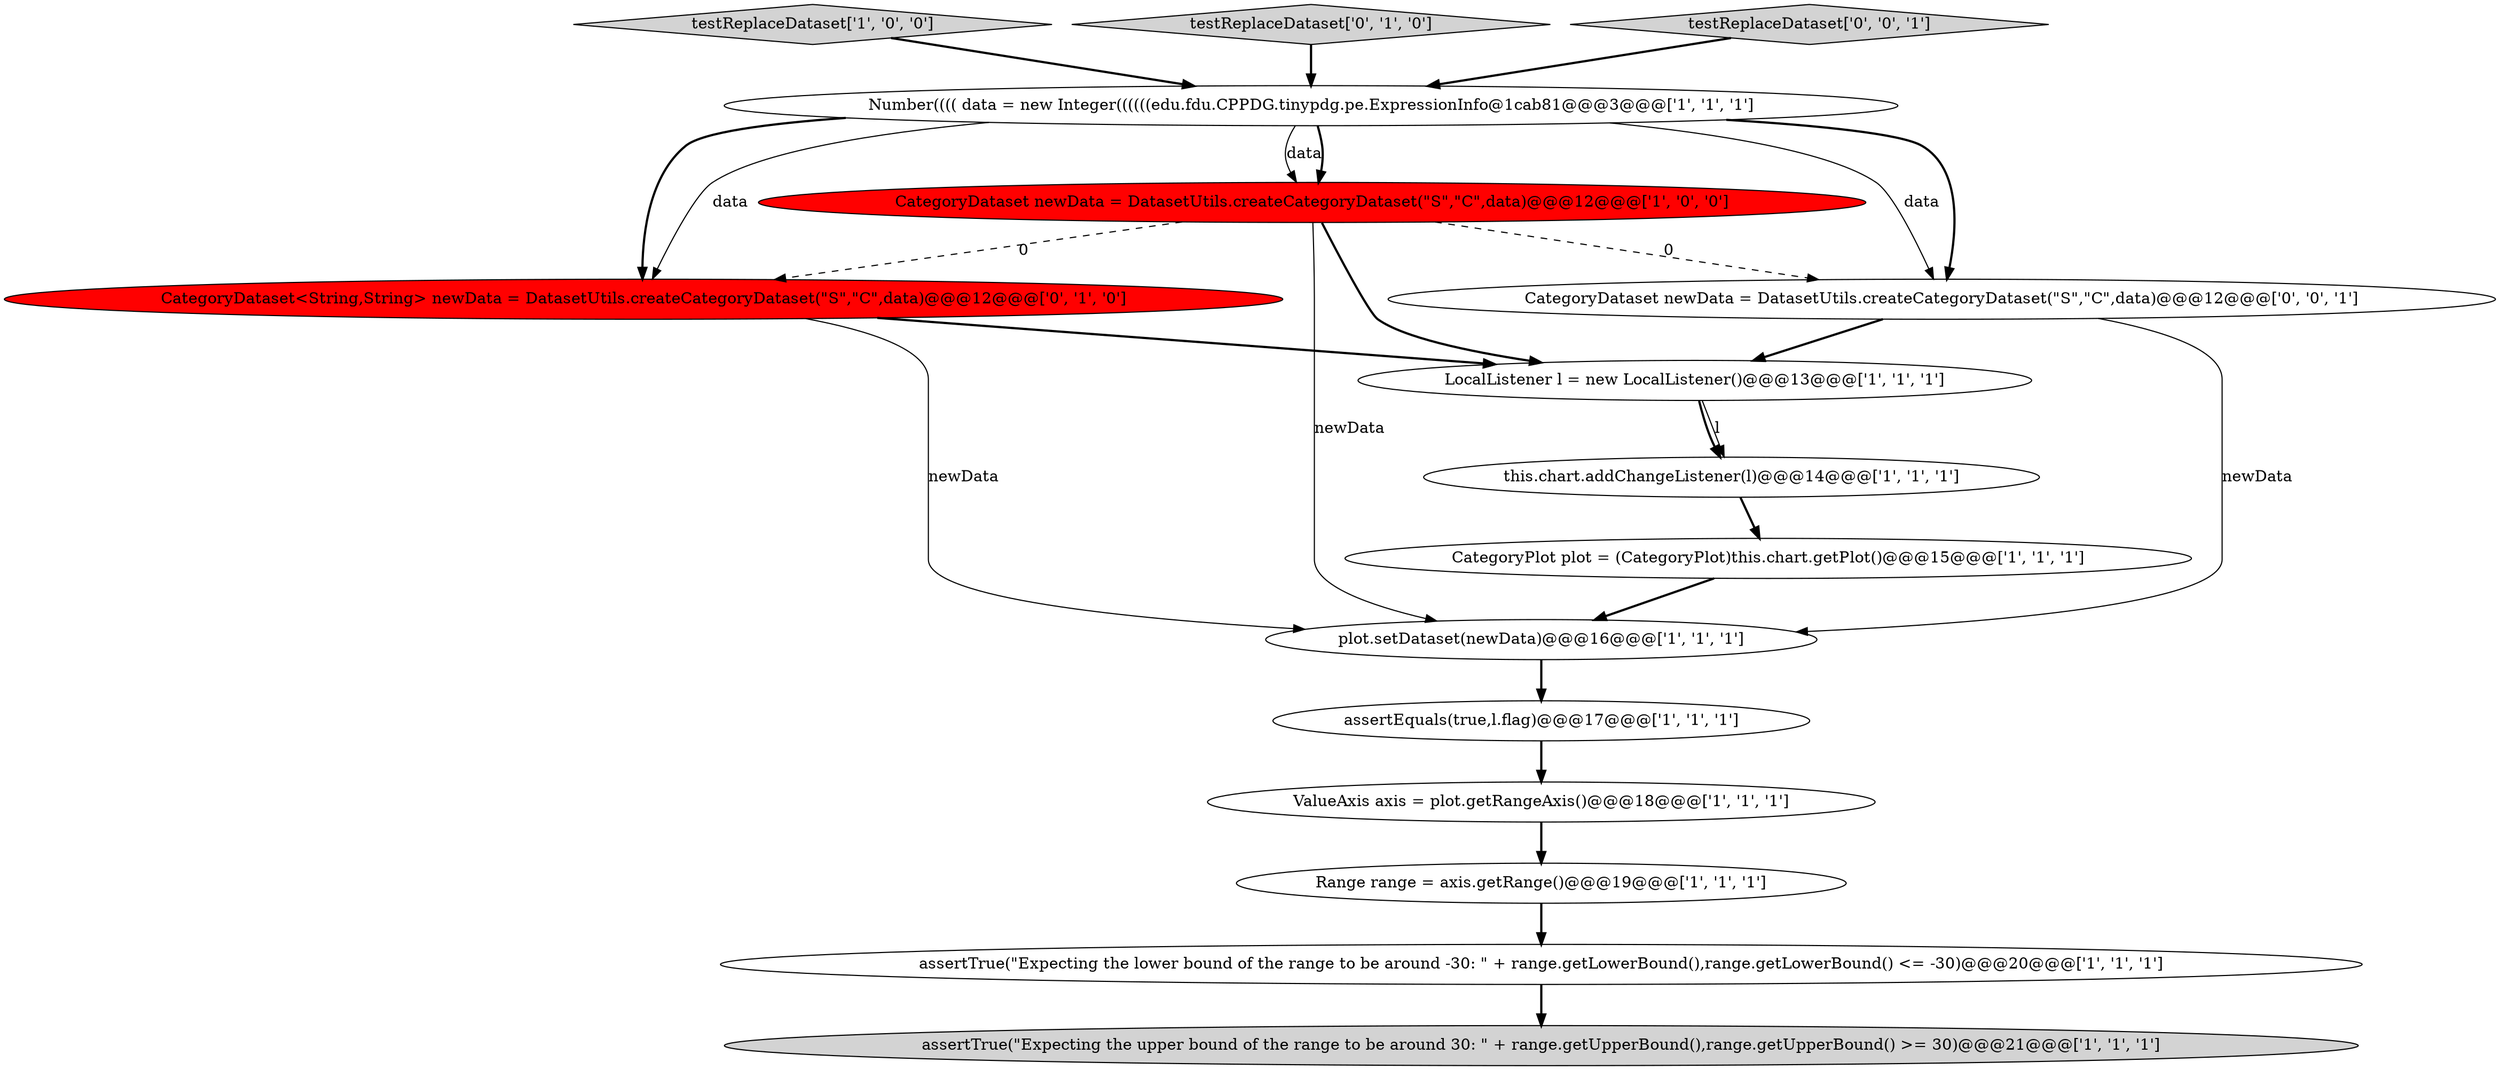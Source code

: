 digraph {
4 [style = filled, label = "assertEquals(true,l.flag)@@@17@@@['1', '1', '1']", fillcolor = white, shape = ellipse image = "AAA0AAABBB1BBB"];
5 [style = filled, label = "testReplaceDataset['1', '0', '0']", fillcolor = lightgray, shape = diamond image = "AAA0AAABBB1BBB"];
2 [style = filled, label = "Range range = axis.getRange()@@@19@@@['1', '1', '1']", fillcolor = white, shape = ellipse image = "AAA0AAABBB1BBB"];
11 [style = filled, label = "LocalListener l = new LocalListener()@@@13@@@['1', '1', '1']", fillcolor = white, shape = ellipse image = "AAA0AAABBB1BBB"];
13 [style = filled, label = "CategoryDataset<String,String> newData = DatasetUtils.createCategoryDataset(\"S\",\"C\",data)@@@12@@@['0', '1', '0']", fillcolor = red, shape = ellipse image = "AAA1AAABBB2BBB"];
3 [style = filled, label = "assertTrue(\"Expecting the lower bound of the range to be around -30: \" + range.getLowerBound(),range.getLowerBound() <= -30)@@@20@@@['1', '1', '1']", fillcolor = white, shape = ellipse image = "AAA0AAABBB1BBB"];
9 [style = filled, label = "ValueAxis axis = plot.getRangeAxis()@@@18@@@['1', '1', '1']", fillcolor = white, shape = ellipse image = "AAA0AAABBB1BBB"];
0 [style = filled, label = "Number(((( data = new Integer((((((edu.fdu.CPPDG.tinypdg.pe.ExpressionInfo@1cab81@@@3@@@['1', '1', '1']", fillcolor = white, shape = ellipse image = "AAA0AAABBB1BBB"];
1 [style = filled, label = "CategoryDataset newData = DatasetUtils.createCategoryDataset(\"S\",\"C\",data)@@@12@@@['1', '0', '0']", fillcolor = red, shape = ellipse image = "AAA1AAABBB1BBB"];
12 [style = filled, label = "testReplaceDataset['0', '1', '0']", fillcolor = lightgray, shape = diamond image = "AAA0AAABBB2BBB"];
14 [style = filled, label = "CategoryDataset newData = DatasetUtils.createCategoryDataset(\"S\",\"C\",data)@@@12@@@['0', '0', '1']", fillcolor = white, shape = ellipse image = "AAA0AAABBB3BBB"];
6 [style = filled, label = "plot.setDataset(newData)@@@16@@@['1', '1', '1']", fillcolor = white, shape = ellipse image = "AAA0AAABBB1BBB"];
8 [style = filled, label = "assertTrue(\"Expecting the upper bound of the range to be around 30: \" + range.getUpperBound(),range.getUpperBound() >= 30)@@@21@@@['1', '1', '1']", fillcolor = lightgray, shape = ellipse image = "AAA0AAABBB1BBB"];
7 [style = filled, label = "this.chart.addChangeListener(l)@@@14@@@['1', '1', '1']", fillcolor = white, shape = ellipse image = "AAA0AAABBB1BBB"];
10 [style = filled, label = "CategoryPlot plot = (CategoryPlot)this.chart.getPlot()@@@15@@@['1', '1', '1']", fillcolor = white, shape = ellipse image = "AAA0AAABBB1BBB"];
15 [style = filled, label = "testReplaceDataset['0', '0', '1']", fillcolor = lightgray, shape = diamond image = "AAA0AAABBB3BBB"];
4->9 [style = bold, label=""];
0->13 [style = bold, label=""];
1->14 [style = dashed, label="0"];
7->10 [style = bold, label=""];
9->2 [style = bold, label=""];
1->6 [style = solid, label="newData"];
2->3 [style = bold, label=""];
0->13 [style = solid, label="data"];
13->6 [style = solid, label="newData"];
12->0 [style = bold, label=""];
13->11 [style = bold, label=""];
10->6 [style = bold, label=""];
1->11 [style = bold, label=""];
1->13 [style = dashed, label="0"];
6->4 [style = bold, label=""];
0->14 [style = bold, label=""];
0->1 [style = solid, label="data"];
14->6 [style = solid, label="newData"];
5->0 [style = bold, label=""];
0->1 [style = bold, label=""];
3->8 [style = bold, label=""];
15->0 [style = bold, label=""];
0->14 [style = solid, label="data"];
14->11 [style = bold, label=""];
11->7 [style = solid, label="l"];
11->7 [style = bold, label=""];
}
